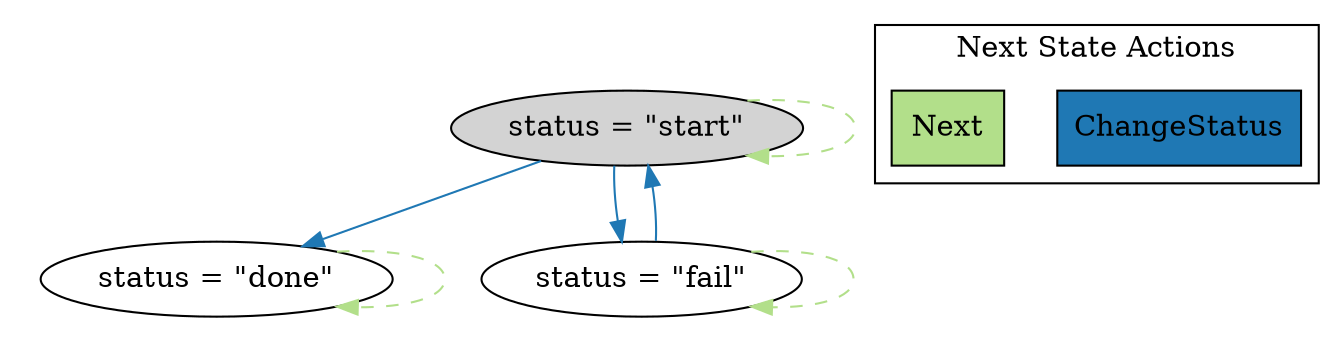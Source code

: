 strict digraph DiskGraph {
edge [colorscheme="paired12"]
nodesep=0.35;
subgraph cluster_graph {
color="white";
-4759161433243538263 [label="status = \"start\"",style = filled]
-4759161433243538263 -> 5234588372115250857 [label="",color="2",fontcolor="2"];
5234588372115250857 [label="status = \"done\""];
-4759161433243538263 -> -7063263618062659545 [label="",color="2",fontcolor="2"];
-7063263618062659545 [label="status = \"fail\""];
-4759161433243538263 -> -4759161433243538263 [label="",color="3",fontcolor="3"];
-4759161433243538263 -> -4759161433243538263 [style="dashed"];
5234588372115250857 -> 5234588372115250857 [label="",color="3",fontcolor="3"];
5234588372115250857 -> 5234588372115250857 [style="dashed"];
-7063263618062659545 -> -4759161433243538263 [label="",color="2",fontcolor="2"];
-7063263618062659545 -> -7063263618062659545 [label="",color="3",fontcolor="3"];
-7063263618062659545 -> -7063263618062659545 [style="dashed"];
{rank = same; -4759161433243538263;}
{rank = same; -7063263618062659545;5234588372115250857;}
}
subgraph cluster_legend {graph[style=bold];label = "Next State Actions" style="solid"
node [ labeljust="l",colorscheme="paired12",style=filled,shape=record ]
ChangeStatus [label="ChangeStatus",fillcolor=2]
Next [label="Next",fillcolor=3]
}}